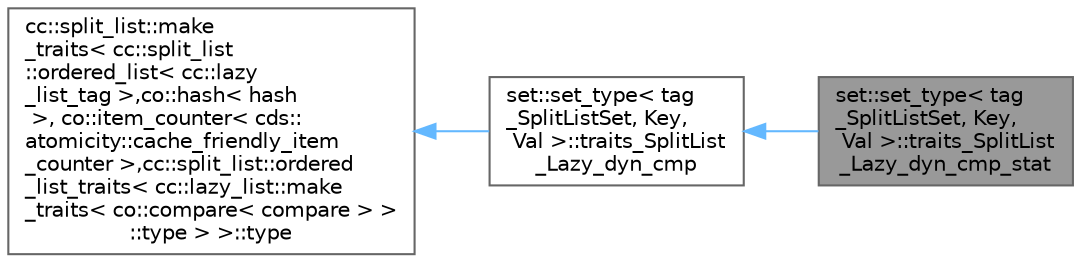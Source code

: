 digraph "set::set_type&lt; tag_SplitListSet, Key, Val &gt;::traits_SplitList_Lazy_dyn_cmp_stat"
{
 // LATEX_PDF_SIZE
  bgcolor="transparent";
  edge [fontname=Helvetica,fontsize=10,labelfontname=Helvetica,labelfontsize=10];
  node [fontname=Helvetica,fontsize=10,shape=box,height=0.2,width=0.4];
  rankdir="LR";
  Node1 [id="Node000001",label="set::set_type\< tag\l_SplitListSet, Key,\l Val \>::traits_SplitList\l_Lazy_dyn_cmp_stat",height=0.2,width=0.4,color="gray40", fillcolor="grey60", style="filled", fontcolor="black",tooltip=" "];
  Node2 -> Node1 [id="edge1_Node000001_Node000002",dir="back",color="steelblue1",style="solid",tooltip=" "];
  Node2 [id="Node000002",label="set::set_type\< tag\l_SplitListSet, Key,\l Val \>::traits_SplitList\l_Lazy_dyn_cmp",height=0.2,width=0.4,color="gray40", fillcolor="white", style="filled",URL="$structset_1_1set__type_3_01tag___split_list_set_00_01_key_00_01_val_01_4_1_1traits___split_list___lazy__dyn__cmp.html",tooltip=" "];
  Node3 -> Node2 [id="edge2_Node000002_Node000003",dir="back",color="steelblue1",style="solid",tooltip=" "];
  Node3 [id="Node000003",label="cc::split_list::make\l_traits\< cc::split_list\l::ordered_list\< cc::lazy\l_list_tag \>,co::hash\< hash\l \>, co::item_counter\< cds::\latomicity::cache_friendly_item\l_counter \>,cc::split_list::ordered\l_list_traits\< cc::lazy_list::make\l_traits\< co::compare\< compare \> \>\l::type \> \>::type",height=0.2,width=0.4,color="gray40", fillcolor="white", style="filled",tooltip=" "];
}
